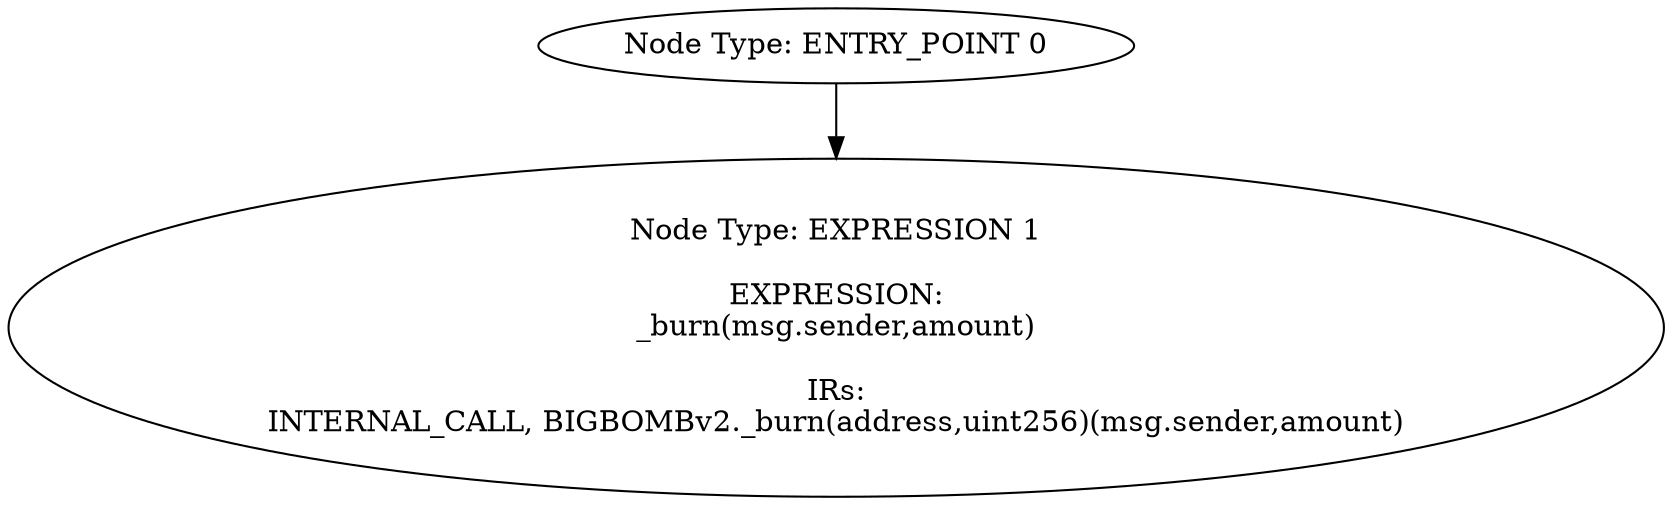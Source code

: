 digraph{
0[label="Node Type: ENTRY_POINT 0
"];
0->1;
1[label="Node Type: EXPRESSION 1

EXPRESSION:
_burn(msg.sender,amount)

IRs:
INTERNAL_CALL, BIGBOMBv2._burn(address,uint256)(msg.sender,amount)"];
}
